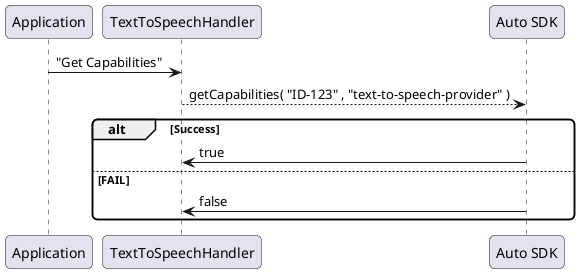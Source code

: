 @startuml
skinparam roundcorner 10
participant Application 
participant TextToSpeechHandler 
participant "Auto SDK"
Application->TextToSpeechHandler: "Get Capabilities"

TextToSpeechHandler-->"Auto SDK" : getCapabilities( "ID-123" , "text-to-speech-provider" )
alt Success
	"Auto SDK"->TextToSpeechHandler: true
else FAIL
	"Auto SDK"->TextToSpeechHandler: false
end
@enduml